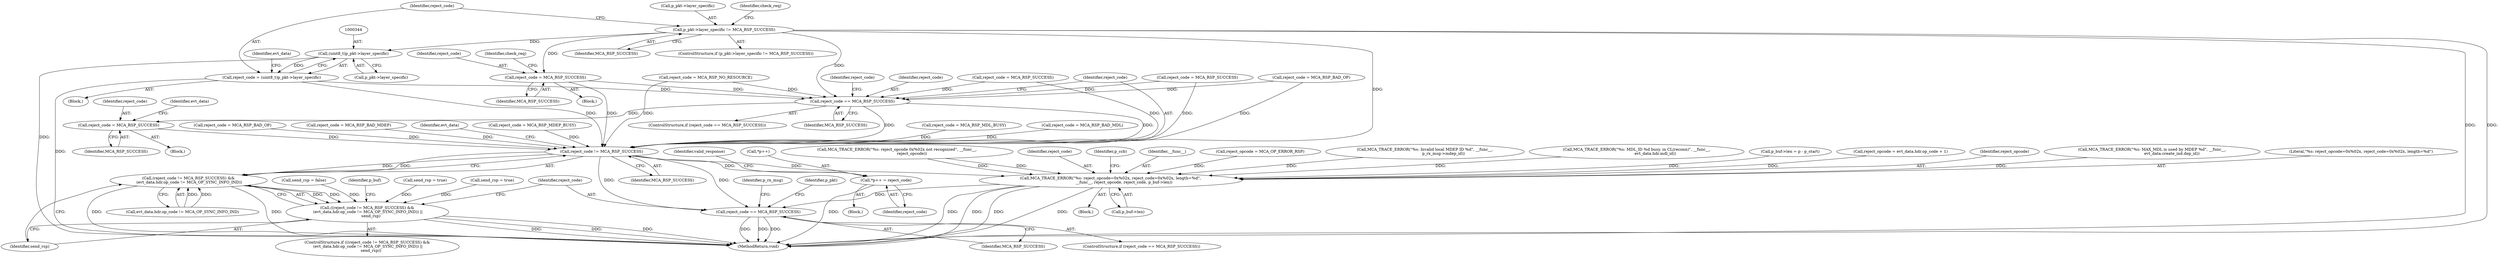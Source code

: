digraph "0_Android_5216e6120160b28d76e9ee4dff9995e772647511@pointer" {
"1000335" [label="(Call,p_pkt->layer_specific != MCA_RSP_SUCCESS)"];
"1000343" [label="(Call,(uint8_t)p_pkt->layer_specific)"];
"1000341" [label="(Call,reject_code = (uint8_t)p_pkt->layer_specific)"];
"1000395" [label="(Call,reject_code == MCA_RSP_SUCCESS)"];
"1000426" [label="(Call,reject_code = MCA_RSP_SUCCESS)"];
"1000569" [label="(Call,reject_code != MCA_RSP_SUCCESS)"];
"1000568" [label="(Call,(reject_code != MCA_RSP_SUCCESS) &&\n (evt_data.hdr.op_code != MCA_OP_SYNC_INFO_IND))"];
"1000567" [label="(Call,((reject_code != MCA_RSP_SUCCESS) &&\n (evt_data.hdr.op_code != MCA_OP_SYNC_INFO_IND)) ||\n      send_rsp)"];
"1000612" [label="(Call,*p++ = reject_code)"];
"1000674" [label="(Call,MCA_TRACE_ERROR(\"%s: reject_opcode=0x%02x, reject_code=0x%02x, length=%d\",\n                      __func__, reject_opcode, reject_code, p_buf->len))"];
"1000692" [label="(Call,reject_code == MCA_RSP_SUCCESS)"];
"1000388" [label="(Call,reject_code = MCA_RSP_SUCCESS)"];
"1000432" [label="(Identifier,evt_data)"];
"1000570" [label="(Identifier,reject_code)"];
"1000389" [label="(Identifier,reject_code)"];
"1000580" [label="(Block,)"];
"1000656" [label="(Call,MCA_TRACE_ERROR(\"%s: reject_opcode 0x%02x not recognized\", __func__,\n                        reject_opcode))"];
"1000678" [label="(Identifier,reject_code)"];
"1000339" [label="(Identifier,MCA_RSP_SUCCESS)"];
"1000616" [label="(Identifier,reject_code)"];
"1000394" [label="(ControlStructure,if (reject_code == MCA_RSP_SUCCESS))"];
"1000572" [label="(Call,evt_data.hdr.op_code != MCA_OP_SYNC_INFO_IND)"];
"1000741" [label="(MethodReturn,void)"];
"1000693" [label="(Identifier,reject_code)"];
"1000684" [label="(Identifier,p_ccb)"];
"1000567" [label="(Call,((reject_code != MCA_RSP_SUCCESS) &&\n (evt_data.hdr.op_code != MCA_OP_SYNC_INFO_IND)) ||\n      send_rsp)"];
"1000400" [label="(Identifier,reject_code)"];
"1000550" [label="(Call,reject_code = MCA_RSP_BAD_OP)"];
"1000666" [label="(Block,)"];
"1000224" [label="(Call,send_rsp = true)"];
"1000691" [label="(ControlStructure,if (reject_code == MCA_RSP_SUCCESS))"];
"1000676" [label="(Identifier,__func__)"];
"1000698" [label="(Identifier,p_rx_msg)"];
"1000340" [label="(Block,)"];
"1000373" [label="(Call,reject_opcode = MCA_OP_ERROR_RSP)"];
"1000474" [label="(Call,MCA_TRACE_ERROR(\"%s: Invalid local MDEP ID %d\", __func__,\n                              p_rx_msg->mdep_id))"];
"1000342" [label="(Identifier,reject_code)"];
"1000396" [label="(Identifier,reject_code)"];
"1000537" [label="(Call,MCA_TRACE_ERROR(\"%s: MDL_ID %d busy, in CL(reconn)\", __func__,\n                              evt_data.hdr.mdl_id))"];
"1000667" [label="(Call,p_buf->len = p - p_start)"];
"1000392" [label="(Identifier,check_req)"];
"1000571" [label="(Identifier,MCA_RSP_SUCCESS)"];
"1000480" [label="(Call,reject_code = MCA_RSP_BAD_MDEP)"];
"1000566" [label="(ControlStructure,if (((reject_code != MCA_RSP_SUCCESS) &&\n (evt_data.hdr.op_code != MCA_OP_SYNC_INFO_IND)) ||\n      send_rsp))"];
"1000388" [label="(Call,reject_code = MCA_RSP_SUCCESS)"];
"1000181" [label="(Call,reject_opcode = evt_data.hdr.op_code + 1)"];
"1000395" [label="(Call,reject_code == MCA_RSP_SUCCESS)"];
"1000335" [label="(Call,p_pkt->layer_specific != MCA_RSP_SUCCESS)"];
"1000343" [label="(Call,(uint8_t)p_pkt->layer_specific)"];
"1000336" [label="(Call,p_pkt->layer_specific)"];
"1000674" [label="(Call,MCA_TRACE_ERROR(\"%s: reject_opcode=0x%02x, reject_code=0x%02x, length=%d\",\n                      __func__, reject_opcode, reject_code, p_buf->len))"];
"1000579" [label="(Identifier,send_rsp)"];
"1000575" [label="(Identifier,evt_data)"];
"1000136" [label="(Call,send_rsp = false)"];
"1000523" [label="(Call,reject_code = MCA_RSP_MDEP_BUSY)"];
"1000390" [label="(Identifier,MCA_RSP_SUCCESS)"];
"1000619" [label="(Identifier,valid_response)"];
"1000132" [label="(Call,reject_code = MCA_RSP_NO_RESOURCE)"];
"1000293" [label="(Call,reject_code = MCA_RSP_SUCCESS)"];
"1000583" [label="(Identifier,p_buf)"];
"1000221" [label="(Call,reject_code = MCA_RSP_SUCCESS)"];
"1000397" [label="(Identifier,MCA_RSP_SUCCESS)"];
"1000562" [label="(Call,send_rsp = true)"];
"1000384" [label="(Block,)"];
"1000341" [label="(Call,reject_code = (uint8_t)p_pkt->layer_specific)"];
"1000613" [label="(Call,*p++)"];
"1000345" [label="(Call,p_pkt->layer_specific)"];
"1000692" [label="(Call,reject_code == MCA_RSP_SUCCESS)"];
"1000694" [label="(Identifier,MCA_RSP_SUCCESS)"];
"1000426" [label="(Call,reject_code = MCA_RSP_SUCCESS)"];
"1000354" [label="(Identifier,evt_data)"];
"1000428" [label="(Identifier,MCA_RSP_SUCCESS)"];
"1000259" [label="(Call,reject_code = MCA_RSP_BAD_OP)"];
"1000545" [label="(Call,reject_code = MCA_RSP_MDL_BUSY)"];
"1000612" [label="(Call,*p++ = reject_code)"];
"1000568" [label="(Call,(reject_code != MCA_RSP_SUCCESS) &&\n (evt_data.hdr.op_code != MCA_OP_SYNC_INFO_IND))"];
"1000386" [label="(Identifier,check_req)"];
"1000679" [label="(Call,p_buf->len)"];
"1000677" [label="(Identifier,reject_opcode)"];
"1000515" [label="(Call,MCA_TRACE_ERROR(\"%s: MAX_MDL is used by MDEP %d\", __func__,\n                                evt_data.create_ind.dep_id))"];
"1000427" [label="(Identifier,reject_code)"];
"1000675" [label="(Literal,\"%s: reject_opcode=0x%02x, reject_code=0x%02x, length=%d\")"];
"1000425" [label="(Block,)"];
"1000334" [label="(ControlStructure,if (p_pkt->layer_specific != MCA_RSP_SUCCESS))"];
"1000569" [label="(Call,reject_code != MCA_RSP_SUCCESS)"];
"1000740" [label="(Identifier,p_pkt)"];
"1000399" [label="(Call,reject_code = MCA_RSP_BAD_MDL)"];
"1000335" -> "1000334"  [label="AST: "];
"1000335" -> "1000339"  [label="CFG: "];
"1000336" -> "1000335"  [label="AST: "];
"1000339" -> "1000335"  [label="AST: "];
"1000342" -> "1000335"  [label="CFG: "];
"1000386" -> "1000335"  [label="CFG: "];
"1000335" -> "1000741"  [label="DDG: "];
"1000335" -> "1000741"  [label="DDG: "];
"1000335" -> "1000343"  [label="DDG: "];
"1000335" -> "1000388"  [label="DDG: "];
"1000335" -> "1000395"  [label="DDG: "];
"1000335" -> "1000569"  [label="DDG: "];
"1000343" -> "1000341"  [label="AST: "];
"1000343" -> "1000345"  [label="CFG: "];
"1000344" -> "1000343"  [label="AST: "];
"1000345" -> "1000343"  [label="AST: "];
"1000341" -> "1000343"  [label="CFG: "];
"1000343" -> "1000741"  [label="DDG: "];
"1000343" -> "1000341"  [label="DDG: "];
"1000341" -> "1000340"  [label="AST: "];
"1000342" -> "1000341"  [label="AST: "];
"1000354" -> "1000341"  [label="CFG: "];
"1000341" -> "1000741"  [label="DDG: "];
"1000341" -> "1000395"  [label="DDG: "];
"1000341" -> "1000569"  [label="DDG: "];
"1000395" -> "1000394"  [label="AST: "];
"1000395" -> "1000397"  [label="CFG: "];
"1000396" -> "1000395"  [label="AST: "];
"1000397" -> "1000395"  [label="AST: "];
"1000400" -> "1000395"  [label="CFG: "];
"1000570" -> "1000395"  [label="CFG: "];
"1000259" -> "1000395"  [label="DDG: "];
"1000388" -> "1000395"  [label="DDG: "];
"1000293" -> "1000395"  [label="DDG: "];
"1000221" -> "1000395"  [label="DDG: "];
"1000132" -> "1000395"  [label="DDG: "];
"1000395" -> "1000426"  [label="DDG: "];
"1000395" -> "1000569"  [label="DDG: "];
"1000395" -> "1000569"  [label="DDG: "];
"1000426" -> "1000425"  [label="AST: "];
"1000426" -> "1000428"  [label="CFG: "];
"1000427" -> "1000426"  [label="AST: "];
"1000428" -> "1000426"  [label="AST: "];
"1000432" -> "1000426"  [label="CFG: "];
"1000426" -> "1000569"  [label="DDG: "];
"1000569" -> "1000568"  [label="AST: "];
"1000569" -> "1000571"  [label="CFG: "];
"1000570" -> "1000569"  [label="AST: "];
"1000571" -> "1000569"  [label="AST: "];
"1000575" -> "1000569"  [label="CFG: "];
"1000568" -> "1000569"  [label="CFG: "];
"1000569" -> "1000568"  [label="DDG: "];
"1000569" -> "1000568"  [label="DDG: "];
"1000259" -> "1000569"  [label="DDG: "];
"1000293" -> "1000569"  [label="DDG: "];
"1000545" -> "1000569"  [label="DDG: "];
"1000221" -> "1000569"  [label="DDG: "];
"1000399" -> "1000569"  [label="DDG: "];
"1000480" -> "1000569"  [label="DDG: "];
"1000388" -> "1000569"  [label="DDG: "];
"1000523" -> "1000569"  [label="DDG: "];
"1000132" -> "1000569"  [label="DDG: "];
"1000550" -> "1000569"  [label="DDG: "];
"1000569" -> "1000612"  [label="DDG: "];
"1000569" -> "1000674"  [label="DDG: "];
"1000569" -> "1000692"  [label="DDG: "];
"1000569" -> "1000692"  [label="DDG: "];
"1000568" -> "1000567"  [label="AST: "];
"1000568" -> "1000572"  [label="CFG: "];
"1000572" -> "1000568"  [label="AST: "];
"1000579" -> "1000568"  [label="CFG: "];
"1000567" -> "1000568"  [label="CFG: "];
"1000568" -> "1000741"  [label="DDG: "];
"1000568" -> "1000741"  [label="DDG: "];
"1000568" -> "1000567"  [label="DDG: "];
"1000568" -> "1000567"  [label="DDG: "];
"1000572" -> "1000568"  [label="DDG: "];
"1000572" -> "1000568"  [label="DDG: "];
"1000567" -> "1000566"  [label="AST: "];
"1000567" -> "1000579"  [label="CFG: "];
"1000579" -> "1000567"  [label="AST: "];
"1000583" -> "1000567"  [label="CFG: "];
"1000693" -> "1000567"  [label="CFG: "];
"1000567" -> "1000741"  [label="DDG: "];
"1000567" -> "1000741"  [label="DDG: "];
"1000567" -> "1000741"  [label="DDG: "];
"1000224" -> "1000567"  [label="DDG: "];
"1000562" -> "1000567"  [label="DDG: "];
"1000136" -> "1000567"  [label="DDG: "];
"1000612" -> "1000580"  [label="AST: "];
"1000612" -> "1000616"  [label="CFG: "];
"1000613" -> "1000612"  [label="AST: "];
"1000616" -> "1000612"  [label="AST: "];
"1000619" -> "1000612"  [label="CFG: "];
"1000612" -> "1000741"  [label="DDG: "];
"1000674" -> "1000666"  [label="AST: "];
"1000674" -> "1000679"  [label="CFG: "];
"1000675" -> "1000674"  [label="AST: "];
"1000676" -> "1000674"  [label="AST: "];
"1000677" -> "1000674"  [label="AST: "];
"1000678" -> "1000674"  [label="AST: "];
"1000679" -> "1000674"  [label="AST: "];
"1000684" -> "1000674"  [label="CFG: "];
"1000674" -> "1000741"  [label="DDG: "];
"1000674" -> "1000741"  [label="DDG: "];
"1000674" -> "1000741"  [label="DDG: "];
"1000674" -> "1000741"  [label="DDG: "];
"1000474" -> "1000674"  [label="DDG: "];
"1000656" -> "1000674"  [label="DDG: "];
"1000656" -> "1000674"  [label="DDG: "];
"1000537" -> "1000674"  [label="DDG: "];
"1000515" -> "1000674"  [label="DDG: "];
"1000181" -> "1000674"  [label="DDG: "];
"1000373" -> "1000674"  [label="DDG: "];
"1000667" -> "1000674"  [label="DDG: "];
"1000674" -> "1000692"  [label="DDG: "];
"1000692" -> "1000691"  [label="AST: "];
"1000692" -> "1000694"  [label="CFG: "];
"1000693" -> "1000692"  [label="AST: "];
"1000694" -> "1000692"  [label="AST: "];
"1000698" -> "1000692"  [label="CFG: "];
"1000740" -> "1000692"  [label="CFG: "];
"1000692" -> "1000741"  [label="DDG: "];
"1000692" -> "1000741"  [label="DDG: "];
"1000692" -> "1000741"  [label="DDG: "];
"1000388" -> "1000384"  [label="AST: "];
"1000388" -> "1000390"  [label="CFG: "];
"1000389" -> "1000388"  [label="AST: "];
"1000390" -> "1000388"  [label="AST: "];
"1000392" -> "1000388"  [label="CFG: "];
}
